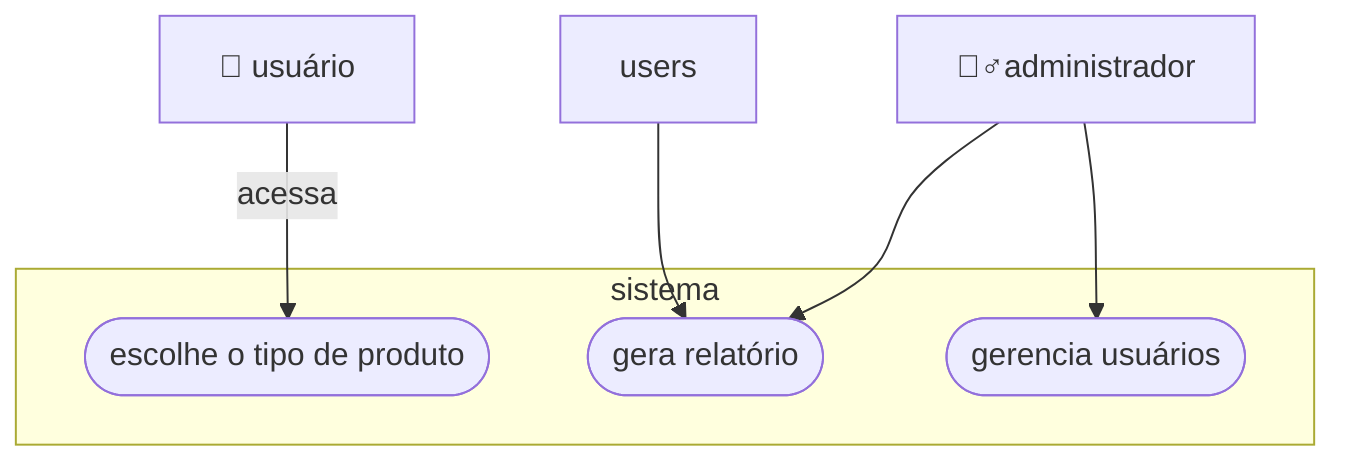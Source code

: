 flowchart TD 
    %% TD - Top down (diagrama sai na vertical)
    %% LR - left rigth (diagrama sai na horizontal)
    user["👤 usuário"]
    adm["🧞‍♂️administrador"]

    subgraph "sistema"
    Escolhe(["escolhe o tipo de produto"])
    relatorio([gera relatório])
    gerencia([gerencia usuários])
end

    adm -->relatorio
    adm -->gerencia

    user --"acessa" -->Escolhe
    users -->relatorio